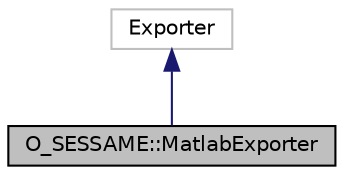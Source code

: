 digraph "O_SESSAME::MatlabExporter"
{
 // LATEX_PDF_SIZE
  edge [fontname="Helvetica",fontsize="10",labelfontname="Helvetica",labelfontsize="10"];
  node [fontname="Helvetica",fontsize="10",shape=record];
  Node1 [label="O_SESSAME::MatlabExporter",height=0.2,width=0.4,color="black", fillcolor="grey75", style="filled", fontcolor="black",tooltip="Class for exporting data to MatLab."];
  Node2 -> Node1 [dir="back",color="midnightblue",fontsize="10",style="solid",fontname="Helvetica"];
  Node2 [label="Exporter",height=0.2,width=0.4,color="grey75", fillcolor="white", style="filled",tooltip=" "];
}
